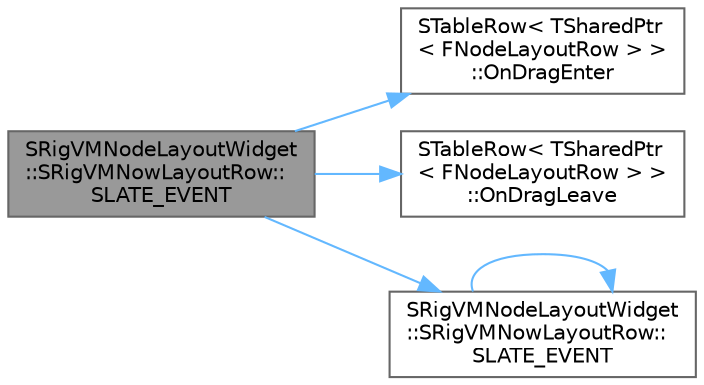digraph "SRigVMNodeLayoutWidget::SRigVMNowLayoutRow::SLATE_EVENT"
{
 // INTERACTIVE_SVG=YES
 // LATEX_PDF_SIZE
  bgcolor="transparent";
  edge [fontname=Helvetica,fontsize=10,labelfontname=Helvetica,labelfontsize=10];
  node [fontname=Helvetica,fontsize=10,shape=box,height=0.2,width=0.4];
  rankdir="LR";
  Node1 [id="Node000001",label="SRigVMNodeLayoutWidget\l::SRigVMNowLayoutRow::\lSLATE_EVENT",height=0.2,width=0.4,color="gray40", fillcolor="grey60", style="filled", fontcolor="black",tooltip=" "];
  Node1 -> Node2 [id="edge1_Node000001_Node000002",color="steelblue1",style="solid",tooltip=" "];
  Node2 [id="Node000002",label="STableRow\< TSharedPtr\l\< FNodeLayoutRow \> \>\l::OnDragEnter",height=0.2,width=0.4,color="grey40", fillcolor="white", style="filled",URL="$d4/dd9/classSTableRow.html#a50525fbad419a5ec538a38030c31aa63",tooltip=" "];
  Node1 -> Node3 [id="edge2_Node000001_Node000003",color="steelblue1",style="solid",tooltip=" "];
  Node3 [id="Node000003",label="STableRow\< TSharedPtr\l\< FNodeLayoutRow \> \>\l::OnDragLeave",height=0.2,width=0.4,color="grey40", fillcolor="white", style="filled",URL="$d4/dd9/classSTableRow.html#a40e8f4756420d6cd99743671eefad91e",tooltip=" "];
  Node1 -> Node4 [id="edge3_Node000001_Node000004",color="steelblue1",style="solid",tooltip=" "];
  Node4 [id="Node000004",label="SRigVMNodeLayoutWidget\l::SRigVMNowLayoutRow::\lSLATE_EVENT",height=0.2,width=0.4,color="grey40", fillcolor="white", style="filled",URL="$df/ddb/classSRigVMNodeLayoutWidget_1_1SRigVMNowLayoutRow.html#abc16f27b692cb505b385a87e50c1ee2e",tooltip=" "];
  Node4 -> Node4 [id="edge4_Node000004_Node000004",color="steelblue1",style="solid",tooltip=" "];
}
